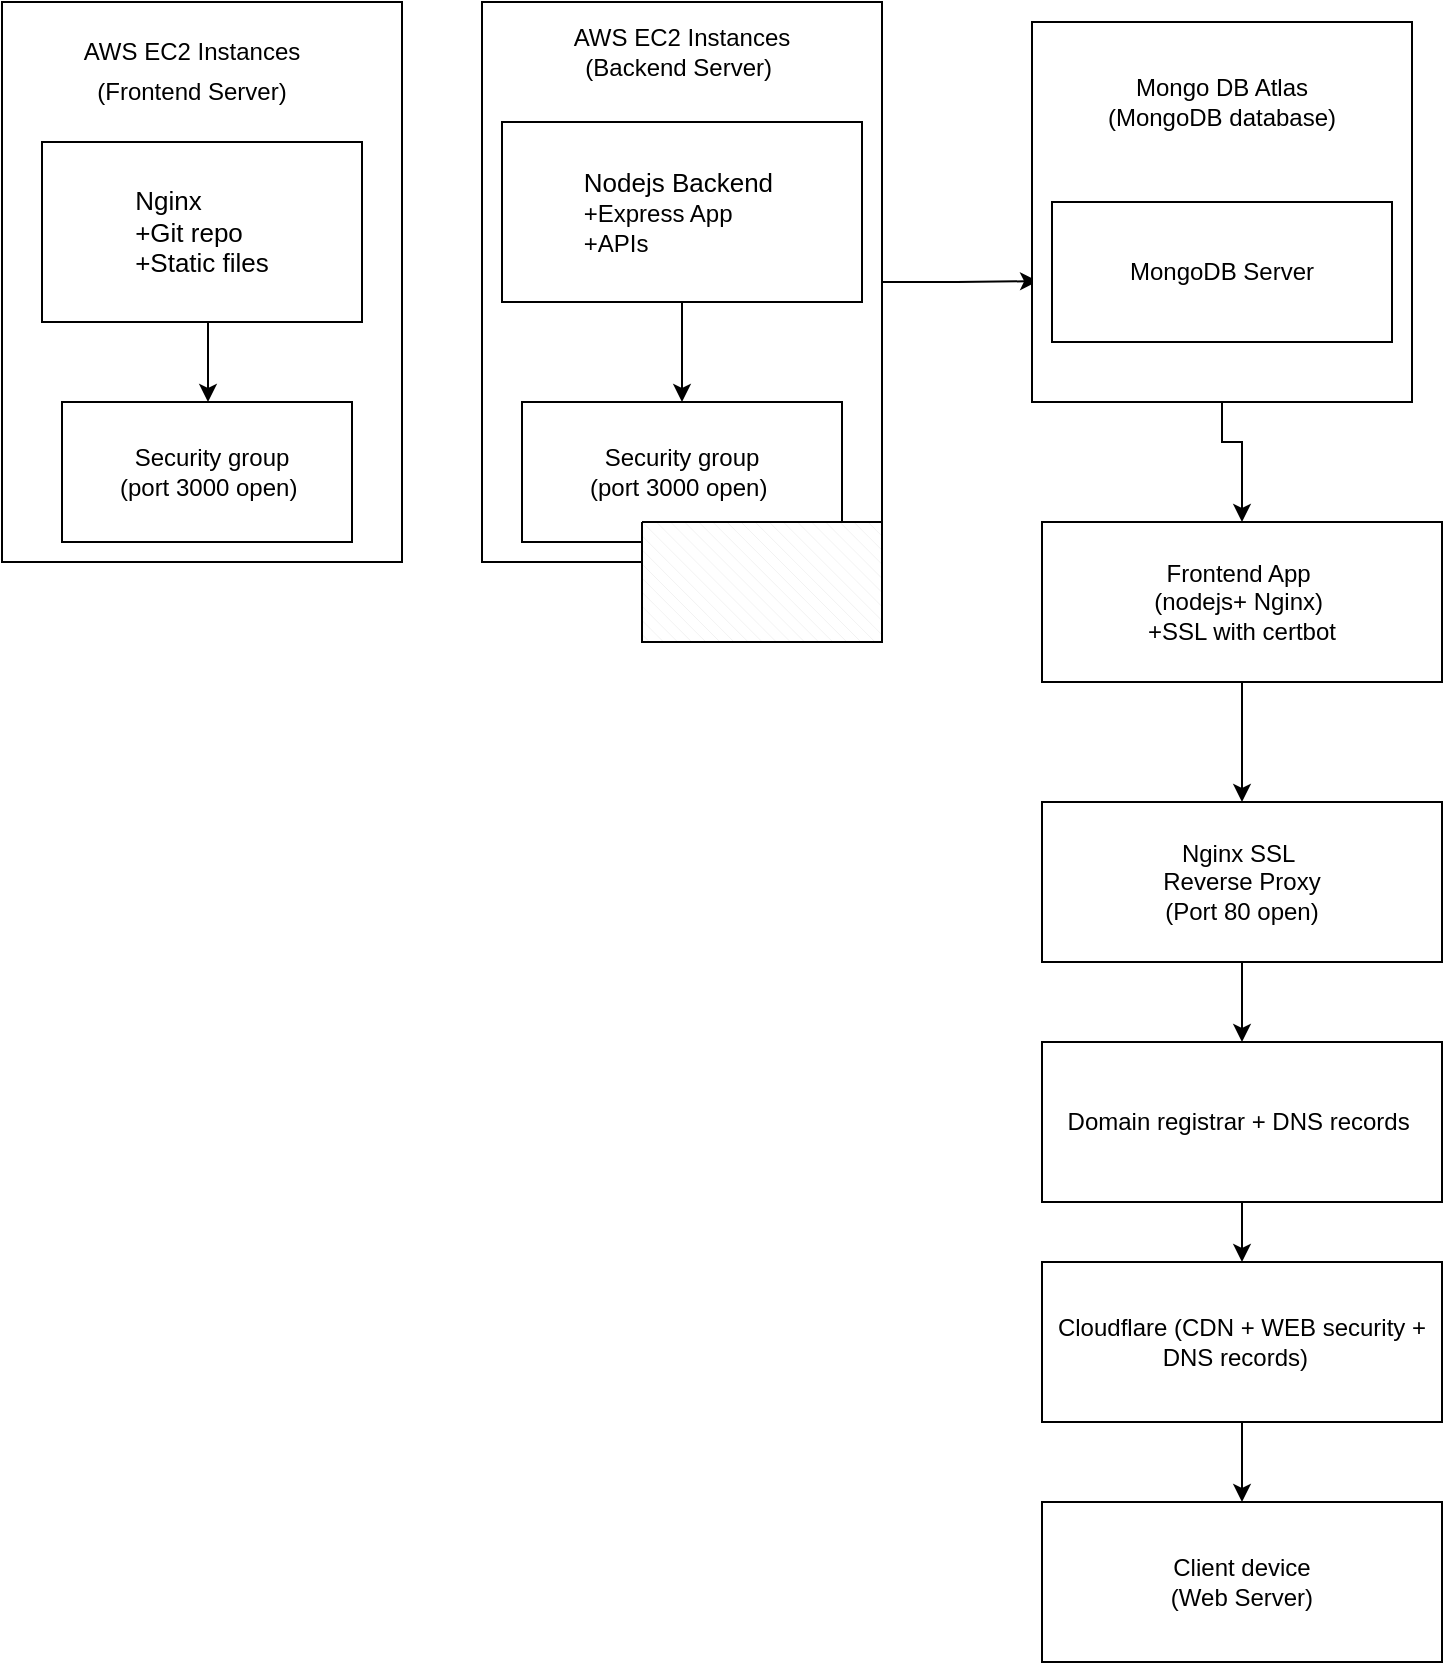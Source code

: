 <mxfile version="22.1.16" type="github">
  <diagram name="Page-1" id="3R48YCL4sQ0zRlTg1M3v">
    <mxGraphModel dx="1002" dy="569" grid="1" gridSize="10" guides="1" tooltips="1" connect="1" arrows="1" fold="1" page="1" pageScale="1" pageWidth="850" pageHeight="1100" math="0" shadow="0">
      <root>
        <mxCell id="0" />
        <mxCell id="1" parent="0" />
        <mxCell id="paBCx87MTHXa-68E3ne0-5" style="edgeStyle=orthogonalEdgeStyle;rounded=0;orthogonalLoop=1;jettySize=auto;html=1;exitX=0.5;exitY=0;exitDx=0;exitDy=0;" edge="1" parent="1" source="paBCx87MTHXa-68E3ne0-3">
          <mxGeometry relative="1" as="geometry">
            <mxPoint x="210" y="180" as="targetPoint" />
          </mxGeometry>
        </mxCell>
        <mxCell id="paBCx87MTHXa-68E3ne0-3" value="" style="rounded=0;whiteSpace=wrap;html=1;direction=south;" vertex="1" parent="1">
          <mxGeometry x="40" y="40" width="200" height="280" as="geometry" />
        </mxCell>
        <mxCell id="paBCx87MTHXa-68E3ne0-37" value="" style="edgeStyle=orthogonalEdgeStyle;rounded=0;orthogonalLoop=1;jettySize=auto;html=1;entryX=0.016;entryY=0.682;entryDx=0;entryDy=0;entryPerimeter=0;" edge="1" parent="1" source="paBCx87MTHXa-68E3ne0-4" target="paBCx87MTHXa-68E3ne0-6">
          <mxGeometry relative="1" as="geometry">
            <mxPoint x="550" y="180" as="targetPoint" />
          </mxGeometry>
        </mxCell>
        <mxCell id="paBCx87MTHXa-68E3ne0-4" value="" style="rounded=0;whiteSpace=wrap;html=1;direction=south;" vertex="1" parent="1">
          <mxGeometry x="280" y="40" width="200" height="280" as="geometry" />
        </mxCell>
        <mxCell id="paBCx87MTHXa-68E3ne0-32" value="" style="edgeStyle=orthogonalEdgeStyle;rounded=0;orthogonalLoop=1;jettySize=auto;html=1;exitX=0.588;exitY=0.989;exitDx=0;exitDy=0;exitPerimeter=0;" edge="1" parent="1" source="paBCx87MTHXa-68E3ne0-6" target="paBCx87MTHXa-68E3ne0-7">
          <mxGeometry relative="1" as="geometry">
            <Array as="points">
              <mxPoint x="650" y="238" />
              <mxPoint x="650" y="260" />
              <mxPoint x="660" y="260" />
            </Array>
          </mxGeometry>
        </mxCell>
        <mxCell id="paBCx87MTHXa-68E3ne0-6" value="" style="whiteSpace=wrap;html=1;aspect=fixed;" vertex="1" parent="1">
          <mxGeometry x="555" y="50" width="190" height="190" as="geometry" />
        </mxCell>
        <mxCell id="paBCx87MTHXa-68E3ne0-30" style="edgeStyle=orthogonalEdgeStyle;rounded=0;orthogonalLoop=1;jettySize=auto;html=1;entryX=0.5;entryY=0;entryDx=0;entryDy=0;" edge="1" parent="1" source="paBCx87MTHXa-68E3ne0-7" target="paBCx87MTHXa-68E3ne0-8">
          <mxGeometry relative="1" as="geometry" />
        </mxCell>
        <mxCell id="paBCx87MTHXa-68E3ne0-7" value="Frontend App&amp;nbsp;&lt;br&gt;(nodejs+ Nginx)&amp;nbsp;&lt;br&gt;+SSL with certbot" style="rounded=0;whiteSpace=wrap;html=1;" vertex="1" parent="1">
          <mxGeometry x="560" y="300" width="200" height="80" as="geometry" />
        </mxCell>
        <mxCell id="paBCx87MTHXa-68E3ne0-33" value="" style="edgeStyle=orthogonalEdgeStyle;rounded=0;orthogonalLoop=1;jettySize=auto;html=1;" edge="1" parent="1" source="paBCx87MTHXa-68E3ne0-8" target="paBCx87MTHXa-68E3ne0-9">
          <mxGeometry relative="1" as="geometry" />
        </mxCell>
        <mxCell id="paBCx87MTHXa-68E3ne0-8" value="Nginx SSL&amp;nbsp;&lt;br&gt;Reverse Proxy&lt;br&gt;(Port 80 open)" style="rounded=0;whiteSpace=wrap;html=1;" vertex="1" parent="1">
          <mxGeometry x="560" y="440" width="200" height="80" as="geometry" />
        </mxCell>
        <mxCell id="paBCx87MTHXa-68E3ne0-34" value="" style="edgeStyle=orthogonalEdgeStyle;rounded=0;orthogonalLoop=1;jettySize=auto;html=1;" edge="1" parent="1" source="paBCx87MTHXa-68E3ne0-9" target="paBCx87MTHXa-68E3ne0-10">
          <mxGeometry relative="1" as="geometry" />
        </mxCell>
        <mxCell id="paBCx87MTHXa-68E3ne0-9" value="Domain registrar + DNS records&amp;nbsp;" style="rounded=0;whiteSpace=wrap;html=1;" vertex="1" parent="1">
          <mxGeometry x="560" y="560" width="200" height="80" as="geometry" />
        </mxCell>
        <mxCell id="paBCx87MTHXa-68E3ne0-35" value="" style="edgeStyle=orthogonalEdgeStyle;rounded=0;orthogonalLoop=1;jettySize=auto;html=1;" edge="1" parent="1" source="paBCx87MTHXa-68E3ne0-10" target="paBCx87MTHXa-68E3ne0-11">
          <mxGeometry relative="1" as="geometry" />
        </mxCell>
        <mxCell id="paBCx87MTHXa-68E3ne0-10" value="Cloudflare (CDN + WEB security + DNS records)&amp;nbsp;&amp;nbsp;" style="rounded=0;whiteSpace=wrap;html=1;" vertex="1" parent="1">
          <mxGeometry x="560" y="670" width="200" height="80" as="geometry" />
        </mxCell>
        <mxCell id="paBCx87MTHXa-68E3ne0-11" value="Client device &lt;br&gt;(Web Server)" style="rounded=0;whiteSpace=wrap;html=1;" vertex="1" parent="1">
          <mxGeometry x="560" y="790" width="200" height="80" as="geometry" />
        </mxCell>
        <mxCell id="paBCx87MTHXa-68E3ne0-13" value="Security group &lt;br&gt;(port 3000 open)&amp;nbsp;" style="rounded=0;whiteSpace=wrap;html=1;" vertex="1" parent="1">
          <mxGeometry x="300" y="240" width="160" height="70" as="geometry" />
        </mxCell>
        <mxCell id="paBCx87MTHXa-68E3ne0-23" value="" style="edgeStyle=orthogonalEdgeStyle;rounded=0;orthogonalLoop=1;jettySize=auto;html=1;" edge="1" parent="1" source="paBCx87MTHXa-68E3ne0-15" target="paBCx87MTHXa-68E3ne0-13">
          <mxGeometry relative="1" as="geometry" />
        </mxCell>
        <mxCell id="paBCx87MTHXa-68E3ne0-15" value="&lt;font style=&quot;font-size: 13px;&quot;&gt;Nodejs Backend&amp;nbsp;&lt;br&gt;&lt;/font&gt;&lt;div style=&quot;text-align: left; font-size: 13px;&quot;&gt;&lt;span style=&quot;background-color: initial;&quot;&gt;&lt;font style=&quot;font-size: 12px;&quot;&gt;+Express App&lt;/font&gt;&lt;/span&gt;&lt;/div&gt;&lt;div style=&quot;text-align: left;&quot;&gt;&lt;span style=&quot;background-color: initial;&quot;&gt;&lt;font style=&quot;font-size: 12px;&quot;&gt;+APIs&lt;/font&gt;&lt;/span&gt;&lt;/div&gt;" style="rounded=0;whiteSpace=wrap;html=1;" vertex="1" parent="1">
          <mxGeometry x="290" y="100" width="180" height="90" as="geometry" />
        </mxCell>
        <mxCell id="paBCx87MTHXa-68E3ne0-16" value="AWS EC2 Instances&lt;br&gt;(Backend Server)&amp;nbsp;" style="text;strokeColor=none;align=center;fillColor=none;html=1;verticalAlign=middle;whiteSpace=wrap;rounded=0;" vertex="1" parent="1">
          <mxGeometry x="300" y="50" width="160" height="30" as="geometry" />
        </mxCell>
        <mxCell id="paBCx87MTHXa-68E3ne0-17" value="AWS EC2 Instances" style="text;strokeColor=none;align=center;fillColor=none;html=1;verticalAlign=middle;whiteSpace=wrap;rounded=0;" vertex="1" parent="1">
          <mxGeometry x="70" y="50" width="130" height="30" as="geometry" />
        </mxCell>
        <mxCell id="paBCx87MTHXa-68E3ne0-18" value="(Frontend Server)" style="text;strokeColor=none;align=center;fillColor=none;html=1;verticalAlign=middle;whiteSpace=wrap;rounded=0;" vertex="1" parent="1">
          <mxGeometry x="75" y="70" width="120" height="30" as="geometry" />
        </mxCell>
        <mxCell id="paBCx87MTHXa-68E3ne0-20" value="" style="verticalLabelPosition=bottom;verticalAlign=top;html=1;shape=mxgraph.basic.rect;fillColor2=none;strokeWidth=1;size=20;indent=5;" vertex="1" parent="1">
          <mxGeometry x="70" y="240" width="145" height="70" as="geometry" />
        </mxCell>
        <mxCell id="paBCx87MTHXa-68E3ne0-22" value="" style="edgeStyle=orthogonalEdgeStyle;rounded=0;orthogonalLoop=1;jettySize=auto;html=1;exitX=0.508;exitY=0.969;exitDx=0;exitDy=0;exitPerimeter=0;" edge="1" parent="1" source="paBCx87MTHXa-68E3ne0-21" target="paBCx87MTHXa-68E3ne0-20">
          <mxGeometry relative="1" as="geometry">
            <Array as="points">
              <mxPoint x="143" y="197" />
            </Array>
          </mxGeometry>
        </mxCell>
        <mxCell id="paBCx87MTHXa-68E3ne0-21" value="" style="verticalLabelPosition=bottom;verticalAlign=top;html=1;shape=mxgraph.basic.rect;fillColor2=none;strokeWidth=1;size=20;indent=5;" vertex="1" parent="1">
          <mxGeometry x="60" y="110" width="160" height="90" as="geometry" />
        </mxCell>
        <mxCell id="paBCx87MTHXa-68E3ne0-24" value="&lt;div style=&quot;text-align: left; font-size: 13px;&quot;&gt;&lt;span style=&quot;background-color: initial;&quot;&gt;&lt;font style=&quot;font-size: 13px;&quot;&gt;Nginx&lt;/font&gt;&lt;/span&gt;&lt;/div&gt;&lt;font style=&quot;font-size: 13px;&quot;&gt;&lt;div style=&quot;text-align: left;&quot;&gt;&lt;span style=&quot;background-color: initial;&quot;&gt;+Git repo&lt;/span&gt;&lt;/div&gt;&lt;div style=&quot;text-align: left;&quot;&gt;&lt;span style=&quot;background-color: initial;&quot;&gt;+Static files&lt;/span&gt;&lt;/div&gt;&lt;/font&gt;" style="text;strokeColor=none;align=center;fillColor=none;html=1;verticalAlign=middle;whiteSpace=wrap;rounded=0;" vertex="1" parent="1">
          <mxGeometry x="70" y="130" width="140" height="50" as="geometry" />
        </mxCell>
        <mxCell id="paBCx87MTHXa-68E3ne0-25" value="Security group&lt;br style=&quot;border-color: var(--border-color);&quot;&gt;(port 3000 open)&amp;nbsp;" style="text;strokeColor=none;align=center;fillColor=none;html=1;verticalAlign=middle;whiteSpace=wrap;rounded=0;" vertex="1" parent="1">
          <mxGeometry x="90" y="260" width="110" height="30" as="geometry" />
        </mxCell>
        <mxCell id="paBCx87MTHXa-68E3ne0-26" value="Mongo DB Atlas&lt;br&gt;(MongoDB database)" style="text;strokeColor=none;align=center;fillColor=none;html=1;verticalAlign=middle;whiteSpace=wrap;rounded=0;" vertex="1" parent="1">
          <mxGeometry x="570" y="70" width="160" height="40" as="geometry" />
        </mxCell>
        <mxCell id="paBCx87MTHXa-68E3ne0-27" value="" style="verticalLabelPosition=bottom;verticalAlign=top;html=1;shape=mxgraph.basic.rect;fillColor2=none;strokeWidth=1;size=35;indent=5;" vertex="1" parent="1">
          <mxGeometry x="565" y="140" width="170" height="70" as="geometry" />
        </mxCell>
        <mxCell id="paBCx87MTHXa-68E3ne0-28" value="MongoDB Server" style="text;strokeColor=none;align=center;fillColor=none;html=1;verticalAlign=middle;whiteSpace=wrap;rounded=0;" vertex="1" parent="1">
          <mxGeometry x="590" y="160" width="120" height="30" as="geometry" />
        </mxCell>
        <mxCell id="paBCx87MTHXa-68E3ne0-38" value="" style="verticalLabelPosition=bottom;verticalAlign=top;html=1;shape=mxgraph.basic.patternFillRect;fillStyle=diag;step=5;fillStrokeWidth=0.2;fillStrokeColor=#dddddd;" vertex="1" parent="1">
          <mxGeometry x="360" y="300" width="120" height="60" as="geometry" />
        </mxCell>
        <mxCell id="paBCx87MTHXa-68E3ne0-39" value="" style="verticalLabelPosition=bottom;verticalAlign=top;html=1;shape=mxgraph.basic.patternFillRect;fillStyle=diagRev;step=5;fillStrokeWidth=0.2;fillStrokeColor=#dddddd;" vertex="1" parent="1">
          <mxGeometry x="360" y="300" width="120" height="60" as="geometry" />
        </mxCell>
      </root>
    </mxGraphModel>
  </diagram>
</mxfile>
